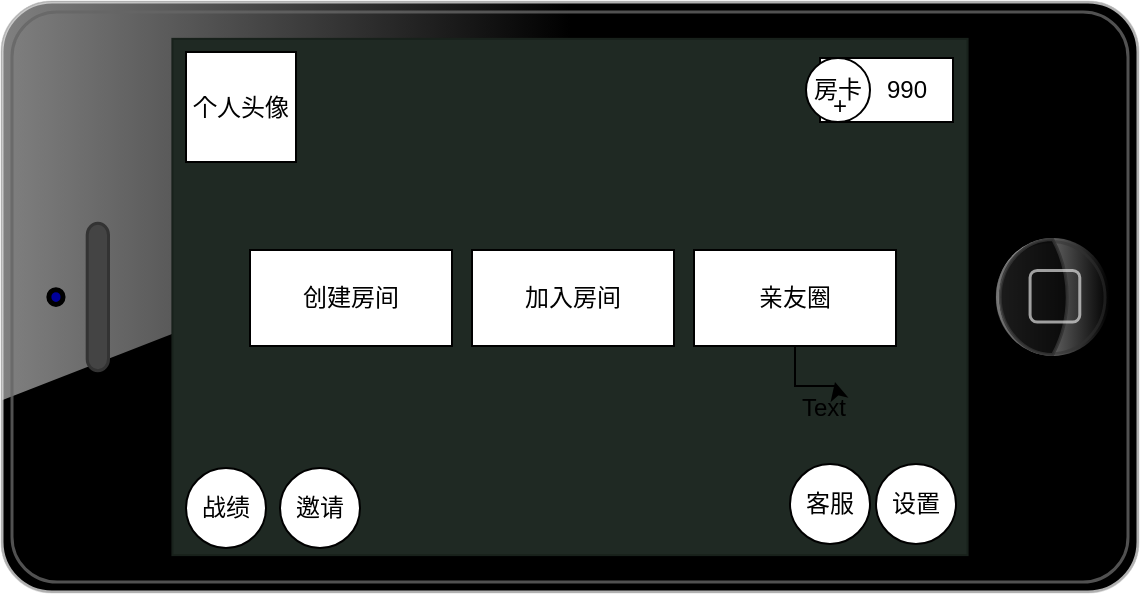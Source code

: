 <mxfile version="12.8.5" type="github"><diagram id="HInmXpYPLYaViy3hxPmL" name="Page-1"><mxGraphModel dx="1027" dy="706" grid="0" gridSize="10" guides="1" tooltips="1" connect="1" arrows="1" fold="1" page="0" pageScale="1" pageWidth="827" pageHeight="1169" math="0" shadow="0"><root><mxCell id="0"/><mxCell id="1" parent="0"/><mxCell id="k6VGN68DP_7scrN-6L0I-6" value="" style="verticalLabelPosition=bottom;verticalAlign=top;html=1;shadow=0;dashed=0;strokeWidth=1;shape=mxgraph.ios.iPhone;direction=north;bgStyle=bgGreen;fillColor=#dae8fc;strokeColor=#6c8ebf;" vertex="1" parent="1"><mxGeometry x="94" y="159" width="568" height="295" as="geometry"/></mxCell><mxCell id="k6VGN68DP_7scrN-6L0I-7" value="创建房间" style="rounded=0;whiteSpace=wrap;html=1;" vertex="1" parent="1"><mxGeometry x="218" y="283" width="101" height="48" as="geometry"/></mxCell><mxCell id="k6VGN68DP_7scrN-6L0I-8" value="加入房间" style="rounded=0;whiteSpace=wrap;html=1;" vertex="1" parent="1"><mxGeometry x="329" y="283" width="101" height="48" as="geometry"/></mxCell><mxCell id="k6VGN68DP_7scrN-6L0I-11" value="" style="edgeStyle=orthogonalEdgeStyle;rounded=0;orthogonalLoop=1;jettySize=auto;html=1;" edge="1" parent="1" source="k6VGN68DP_7scrN-6L0I-9"><mxGeometry relative="1" as="geometry"><mxPoint x="510.5" y="349" as="targetPoint"/></mxGeometry></mxCell><mxCell id="k6VGN68DP_7scrN-6L0I-9" value="亲友圈" style="rounded=0;whiteSpace=wrap;html=1;" vertex="1" parent="1"><mxGeometry x="440" y="283" width="101" height="48" as="geometry"/></mxCell><mxCell id="k6VGN68DP_7scrN-6L0I-12" value="客服" style="ellipse;whiteSpace=wrap;html=1;aspect=fixed;" vertex="1" parent="1"><mxGeometry x="488" y="390" width="40" height="40" as="geometry"/></mxCell><mxCell id="k6VGN68DP_7scrN-6L0I-14" value="个人头像" style="whiteSpace=wrap;html=1;aspect=fixed;" vertex="1" parent="1"><mxGeometry x="186" y="184" width="55" height="55" as="geometry"/></mxCell><mxCell id="k6VGN68DP_7scrN-6L0I-15" value="战绩" style="ellipse;whiteSpace=wrap;html=1;aspect=fixed;" vertex="1" parent="1"><mxGeometry x="186" y="392" width="40" height="40" as="geometry"/></mxCell><mxCell id="k6VGN68DP_7scrN-6L0I-16" value="邀请" style="ellipse;whiteSpace=wrap;html=1;aspect=fixed;" vertex="1" parent="1"><mxGeometry x="233" y="392" width="40" height="40" as="geometry"/></mxCell><mxCell id="k6VGN68DP_7scrN-6L0I-17" value="设置" style="ellipse;whiteSpace=wrap;html=1;aspect=fixed;" vertex="1" parent="1"><mxGeometry x="531" y="390" width="40" height="40" as="geometry"/></mxCell><mxCell id="k6VGN68DP_7scrN-6L0I-18" value="&amp;nbsp; &amp;nbsp; &amp;nbsp; 990" style="rounded=0;whiteSpace=wrap;html=1;" vertex="1" parent="1"><mxGeometry x="503" y="187" width="66.5" height="32" as="geometry"/></mxCell><mxCell id="k6VGN68DP_7scrN-6L0I-26" value="房卡" style="ellipse;whiteSpace=wrap;html=1;aspect=fixed;" vertex="1" parent="1"><mxGeometry x="496" y="187" width="32" height="32" as="geometry"/></mxCell><mxCell id="k6VGN68DP_7scrN-6L0I-27" value="Text" style="text;html=1;strokeColor=none;fillColor=none;align=center;verticalAlign=middle;whiteSpace=wrap;rounded=0;" vertex="1" parent="1"><mxGeometry x="485" y="352" width="40" height="20" as="geometry"/></mxCell><mxCell id="k6VGN68DP_7scrN-6L0I-28" value="+" style="text;html=1;strokeColor=none;fillColor=none;align=center;verticalAlign=middle;whiteSpace=wrap;rounded=0;" vertex="1" parent="1"><mxGeometry x="493" y="201" width="40" height="20" as="geometry"/></mxCell></root></mxGraphModel></diagram></mxfile>